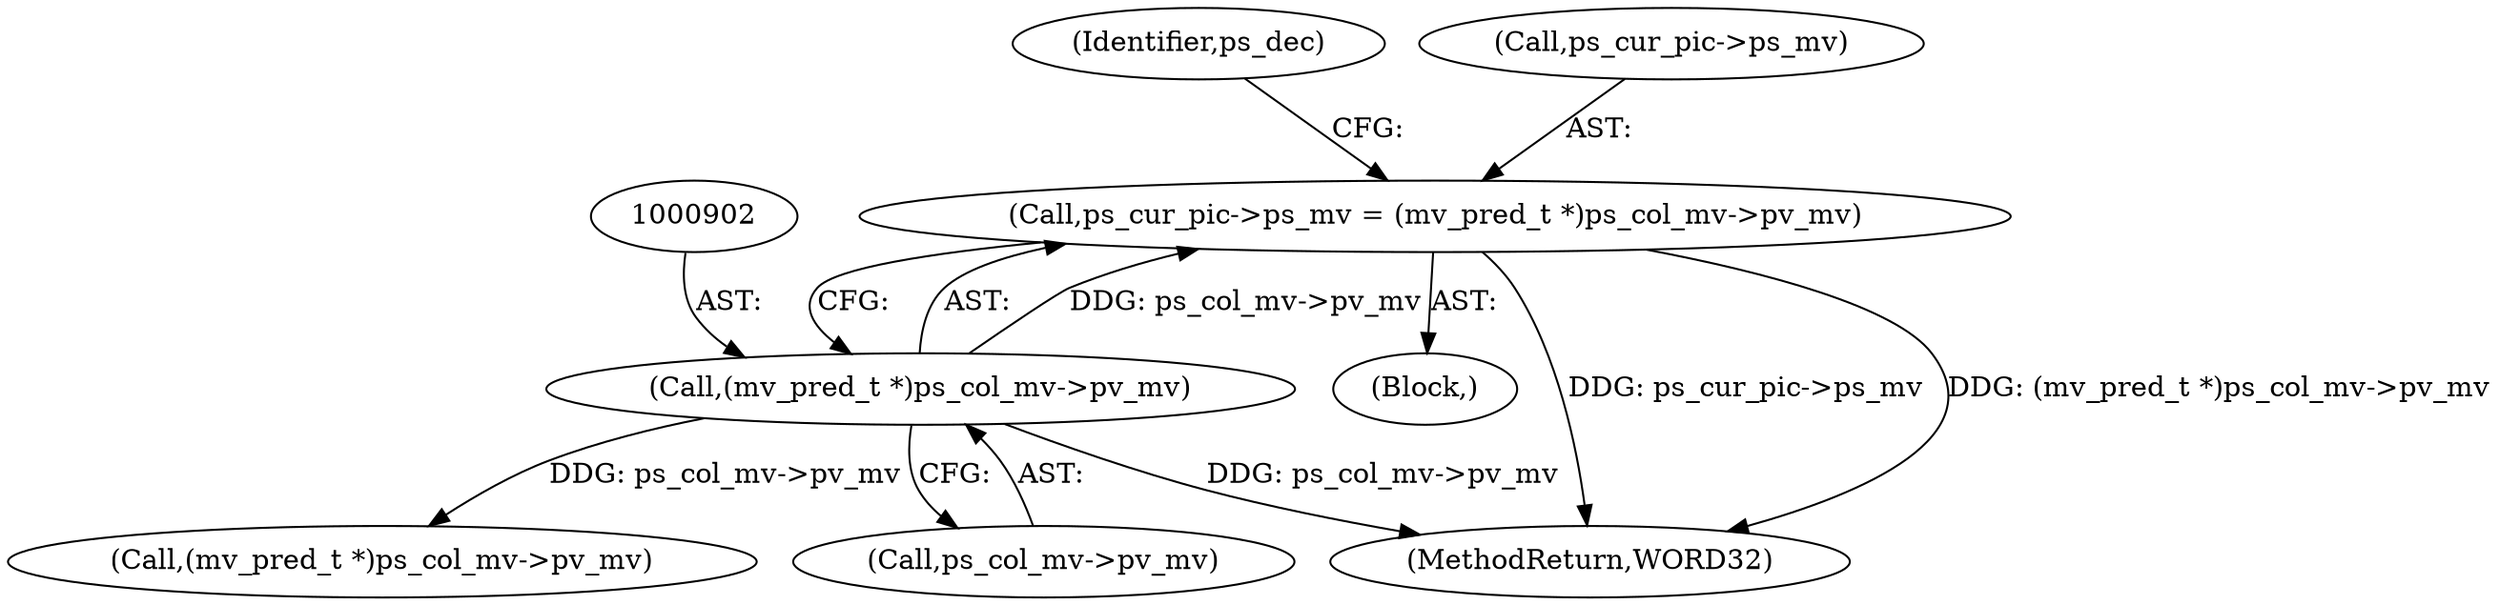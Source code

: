 digraph "0_Android_a78887bcffbc2995cf9ed72e0697acf560875e9e_3@pointer" {
"1000897" [label="(Call,ps_cur_pic->ps_mv = (mv_pred_t *)ps_col_mv->pv_mv)"];
"1000901" [label="(Call,(mv_pred_t *)ps_col_mv->pv_mv)"];
"1001105" [label="(Call,(mv_pred_t *)ps_col_mv->pv_mv)"];
"1000903" [label="(Call,ps_col_mv->pv_mv)"];
"1000793" [label="(Block,)"];
"1000909" [label="(Identifier,ps_dec)"];
"1000901" [label="(Call,(mv_pred_t *)ps_col_mv->pv_mv)"];
"1000897" [label="(Call,ps_cur_pic->ps_mv = (mv_pred_t *)ps_col_mv->pv_mv)"];
"1002052" [label="(MethodReturn,WORD32)"];
"1000898" [label="(Call,ps_cur_pic->ps_mv)"];
"1000897" -> "1000793"  [label="AST: "];
"1000897" -> "1000901"  [label="CFG: "];
"1000898" -> "1000897"  [label="AST: "];
"1000901" -> "1000897"  [label="AST: "];
"1000909" -> "1000897"  [label="CFG: "];
"1000897" -> "1002052"  [label="DDG: ps_cur_pic->ps_mv"];
"1000897" -> "1002052"  [label="DDG: (mv_pred_t *)ps_col_mv->pv_mv"];
"1000901" -> "1000897"  [label="DDG: ps_col_mv->pv_mv"];
"1000901" -> "1000903"  [label="CFG: "];
"1000902" -> "1000901"  [label="AST: "];
"1000903" -> "1000901"  [label="AST: "];
"1000901" -> "1002052"  [label="DDG: ps_col_mv->pv_mv"];
"1000901" -> "1001105"  [label="DDG: ps_col_mv->pv_mv"];
}
